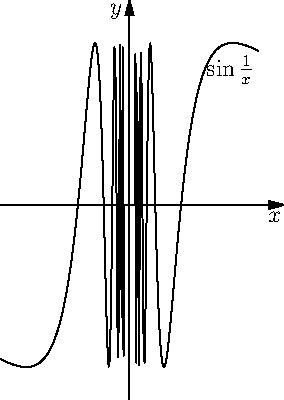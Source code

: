 import graph;
size(0,200,IgnoreAspect);

real f(real x) {return (x != 0) ? sin(1/x) : 0;}
real T(real x) {return 2/(x*pi);}

real a=-2.5/pi, b=2.5/pi;
int n=150,m=20;

draw(graph(f,a,-T(m),n));
draw(graph(f,T(m),b,n));
//draw(graph(f,-m,-(m+n),n,T)--(0,f(0))--graph(f,m+n,m,n,T));

label("$\sin\frac{1}{x}$",(b,f(b)),SW);
xlimits(-a-0.1,b+0.1);
ylimits(-1.2,1.2);
axes("$x$","$y$",Arrow());


